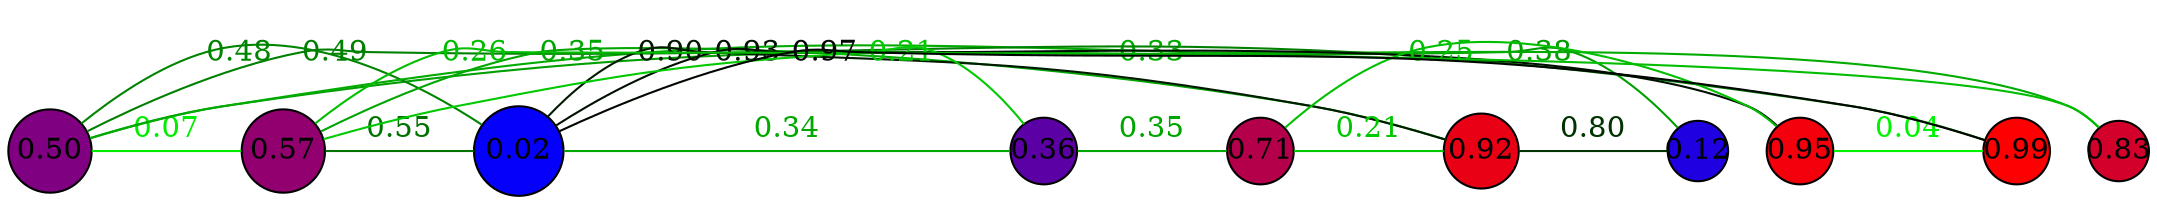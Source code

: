 graph G {
    splines=true;
    overlap=false;
    sep="1.0";
    edge [minlen=2, constraint=false];
    0 [label="0.50", style=filled, fillcolor="#7f0080", width=0.55, height=0.55, fixedsize=true, shape=circle];
    1 [label="0.92", style=filled, fillcolor="#ea0015", width=0.50, height=0.50, fixedsize=true, shape=circle];
    2 [label="0.95", style=filled, fillcolor="#f3000c", width=0.45, height=0.45, fixedsize=true, shape=circle];
    3 [label="0.57", style=filled, fillcolor="#91006e", width=0.55, height=0.55, fixedsize=true, shape=circle];
    4 [label="0.12", style=filled, fillcolor="#1f00e0", width=0.40, height=0.40, fixedsize=true, shape=circle];
    5 [label="0.02", style=filled, fillcolor="#0500fa", width=0.60, height=0.60, fixedsize=true, shape=circle];
    6 [label="0.36", style=filled, fillcolor="#5b00a4", width=0.45, height=0.45, fixedsize=true, shape=circle];
    7 [label="0.83", style=filled, fillcolor="#d3002c", width=0.40, height=0.40, fixedsize=true, shape=circle];
    8 [label="0.99", style=filled, fillcolor="#fd0002", width=0.45, height=0.45, fixedsize=true, shape=circle];
    9 [label="0.71", style=filled, fillcolor="#b4004b", width=0.45, height=0.45, fixedsize=true, shape=circle];
    0 -- 3 [weight=0.07, color="#00ed00", fontcolor="#00ed00", label="0.07"];
    0 -- 4 [weight=0.38, color="#009e00", fontcolor="#009e00", label="0.38"];
    0 -- 5 [weight=0.48, color="#008400", fontcolor="#008400", label="0.48"];
    0 -- 7 [weight=0.33, color="#00ab00", fontcolor="#00ab00", label="0.33"];
    0 -- 8 [weight=0.49, color="#008000", fontcolor="#008000", label="0.49"];
    1 -- 3 [weight=0.35, color="#00a500", fontcolor="#00a500", label="0.35"];
    1 -- 4 [weight=0.80, color="#003300", fontcolor="#003300", label="0.80"];
    1 -- 5 [weight=0.90, color="#001900", fontcolor="#001900", label="0.90"];
    1 -- 9 [weight=0.21, color="#00c800", fontcolor="#00c800", label="0.21"];
    2 -- 5 [weight=0.93, color="#001000", fontcolor="#001000", label="0.93"];
    2 -- 8 [weight=0.04, color="#00f400", fontcolor="#00f400", label="0.04"];
    2 -- 9 [weight=0.25, color="#00bf00", fontcolor="#00bf00", label="0.25"];
    3 -- 5 [weight=0.55, color="#007200", fontcolor="#007200", label="0.55"];
    3 -- 6 [weight=0.21, color="#00c900", fontcolor="#00c900", label="0.21"];
    3 -- 7 [weight=0.26, color="#00bd00", fontcolor="#00bd00", label="0.26"];
    5 -- 6 [weight=0.34, color="#00a800", fontcolor="#00a800", label="0.34"];
    5 -- 8 [weight=0.97, color="#000600", fontcolor="#000600", label="0.97"];
    6 -- 9 [weight=0.35, color="#00a600", fontcolor="#00a600", label="0.35"];
}
